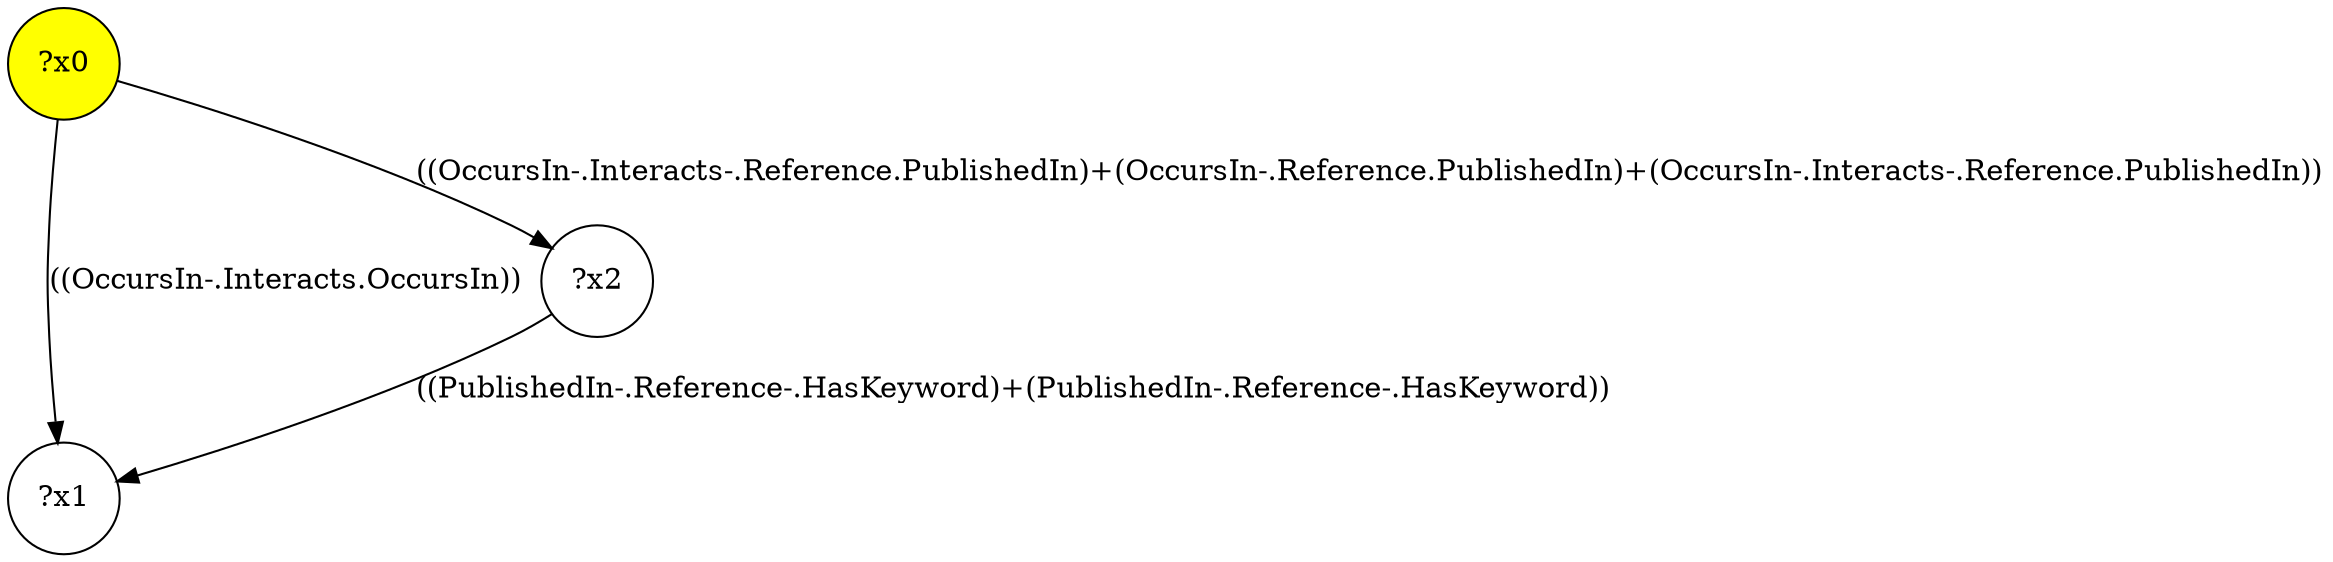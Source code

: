 digraph g {
	x0 [fillcolor="yellow", style="filled," shape=circle, label="?x0"];
	x1 [shape=circle, label="?x1"];
	x0 -> x1 [label="((OccursIn-.Interacts.OccursIn))"];
	x2 [shape=circle, label="?x2"];
	x0 -> x2 [label="((OccursIn-.Interacts-.Reference.PublishedIn)+(OccursIn-.Reference.PublishedIn)+(OccursIn-.Interacts-.Reference.PublishedIn))"];
	x2 -> x1 [label="((PublishedIn-.Reference-.HasKeyword)+(PublishedIn-.Reference-.HasKeyword))"];
}
